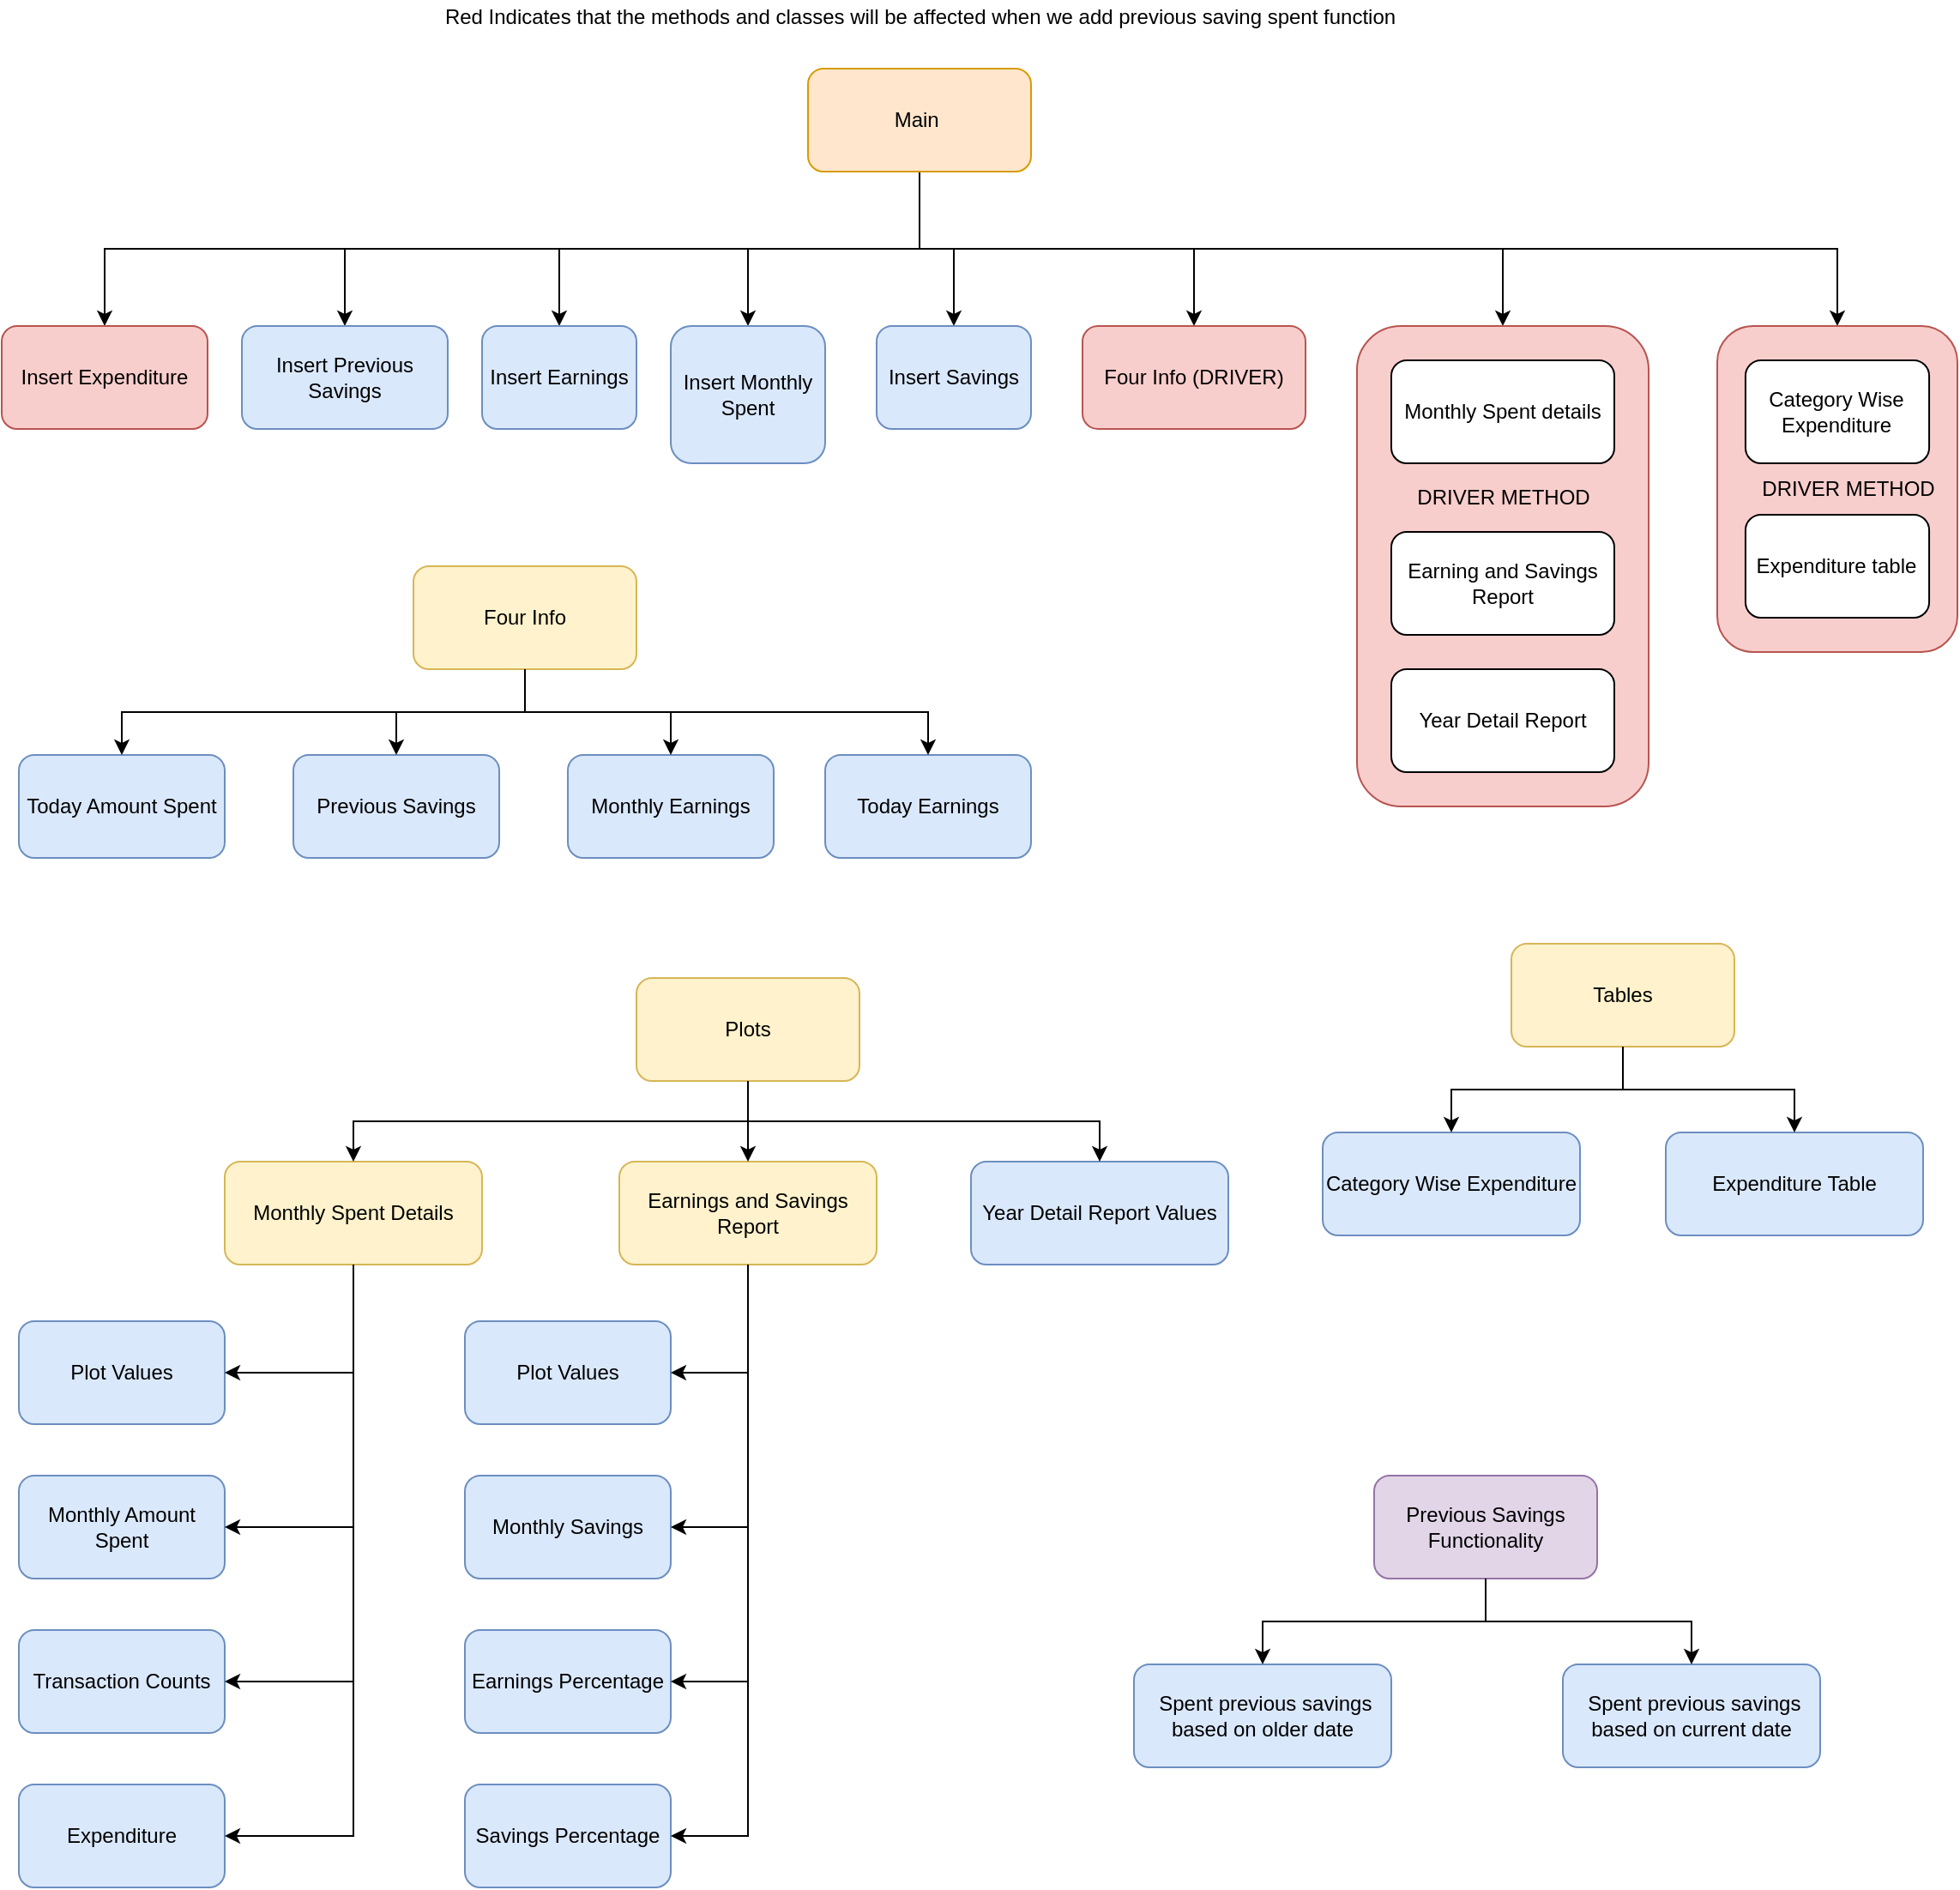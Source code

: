 <mxfile version="16.5.1" type="device" pages="5"><diagram id="VVCPOpPiyJEQyEmJGfT4" name="Main API"><mxGraphModel dx="757" dy="538" grid="1" gridSize="10" guides="1" tooltips="1" connect="1" arrows="1" fold="1" page="1" pageScale="1" pageWidth="1169" pageHeight="1654" math="0" shadow="0"><root><mxCell id="0"/><mxCell id="1" parent="0"/><mxCell id="drR_-2GjImMbHLqnxp3l-25" style="edgeStyle=orthogonalEdgeStyle;rounded=0;orthogonalLoop=1;jettySize=auto;html=1;exitX=0.5;exitY=1;exitDx=0;exitDy=0;" parent="1" source="drR_-2GjImMbHLqnxp3l-1" target="drR_-2GjImMbHLqnxp3l-21" edge="1"><mxGeometry relative="1" as="geometry"/></mxCell><mxCell id="drR_-2GjImMbHLqnxp3l-26" style="edgeStyle=orthogonalEdgeStyle;rounded=0;orthogonalLoop=1;jettySize=auto;html=1;exitX=0.5;exitY=1;exitDx=0;exitDy=0;" parent="1" source="drR_-2GjImMbHLqnxp3l-1" target="drR_-2GjImMbHLqnxp3l-22" edge="1"><mxGeometry relative="1" as="geometry"/></mxCell><mxCell id="drR_-2GjImMbHLqnxp3l-27" style="edgeStyle=orthogonalEdgeStyle;rounded=0;orthogonalLoop=1;jettySize=auto;html=1;exitX=0.5;exitY=1;exitDx=0;exitDy=0;entryX=0.5;entryY=0;entryDx=0;entryDy=0;" parent="1" source="drR_-2GjImMbHLqnxp3l-1" target="drR_-2GjImMbHLqnxp3l-23" edge="1"><mxGeometry relative="1" as="geometry"/></mxCell><mxCell id="drR_-2GjImMbHLqnxp3l-29" style="edgeStyle=orthogonalEdgeStyle;rounded=0;orthogonalLoop=1;jettySize=auto;html=1;exitX=0.5;exitY=1;exitDx=0;exitDy=0;entryX=0.5;entryY=0;entryDx=0;entryDy=0;" parent="1" source="drR_-2GjImMbHLqnxp3l-1" target="drR_-2GjImMbHLqnxp3l-24" edge="1"><mxGeometry relative="1" as="geometry"/></mxCell><mxCell id="drR_-2GjImMbHLqnxp3l-30" style="edgeStyle=orthogonalEdgeStyle;rounded=0;orthogonalLoop=1;jettySize=auto;html=1;exitX=0.5;exitY=1;exitDx=0;exitDy=0;" parent="1" source="drR_-2GjImMbHLqnxp3l-1" target="drR_-2GjImMbHLqnxp3l-2" edge="1"><mxGeometry relative="1" as="geometry"/></mxCell><mxCell id="drR_-2GjImMbHLqnxp3l-31" style="edgeStyle=orthogonalEdgeStyle;rounded=0;orthogonalLoop=1;jettySize=auto;html=1;exitX=0.5;exitY=1;exitDx=0;exitDy=0;entryX=0.5;entryY=0;entryDx=0;entryDy=0;" parent="1" source="drR_-2GjImMbHLqnxp3l-1" target="drR_-2GjImMbHLqnxp3l-9" edge="1"><mxGeometry relative="1" as="geometry"/></mxCell><mxCell id="drR_-2GjImMbHLqnxp3l-32" style="edgeStyle=orthogonalEdgeStyle;rounded=0;orthogonalLoop=1;jettySize=auto;html=1;exitX=0.5;exitY=1;exitDx=0;exitDy=0;entryX=0.5;entryY=0;entryDx=0;entryDy=0;" parent="1" source="drR_-2GjImMbHLqnxp3l-1" target="drR_-2GjImMbHLqnxp3l-12" edge="1"><mxGeometry relative="1" as="geometry"/></mxCell><mxCell id="7ICSts-vC3-mpGspmqot-48" style="edgeStyle=orthogonalEdgeStyle;rounded=0;orthogonalLoop=1;jettySize=auto;html=1;exitX=0.5;exitY=1;exitDx=0;exitDy=0;entryX=0.5;entryY=0;entryDx=0;entryDy=0;" parent="1" source="drR_-2GjImMbHLqnxp3l-1" target="7ICSts-vC3-mpGspmqot-47" edge="1"><mxGeometry relative="1" as="geometry"/></mxCell><mxCell id="drR_-2GjImMbHLqnxp3l-1" value="Main&amp;nbsp;" style="rounded=1;whiteSpace=wrap;html=1;fillColor=#ffe6cc;strokeColor=#d79b00;" parent="1" vertex="1"><mxGeometry x="480" y="190" width="130" height="60" as="geometry"/></mxCell><mxCell id="drR_-2GjImMbHLqnxp3l-2" value="Four Info (DRIVER)" style="rounded=1;whiteSpace=wrap;html=1;fillColor=#f8cecc;strokeColor=#b85450;" parent="1" vertex="1"><mxGeometry x="640" y="340" width="130" height="60" as="geometry"/></mxCell><mxCell id="drR_-2GjImMbHLqnxp3l-8" style="edgeStyle=orthogonalEdgeStyle;rounded=0;orthogonalLoop=1;jettySize=auto;html=1;exitX=0.5;exitY=1;exitDx=0;exitDy=0;" parent="1" source="drR_-2GjImMbHLqnxp3l-1" target="drR_-2GjImMbHLqnxp3l-1" edge="1"><mxGeometry relative="1" as="geometry"/></mxCell><mxCell id="drR_-2GjImMbHLqnxp3l-14" value="" style="group" parent="1" vertex="1" connectable="0"><mxGeometry x="1010" y="340" width="140" height="190" as="geometry"/></mxCell><mxCell id="drR_-2GjImMbHLqnxp3l-12" value="" style="rounded=1;whiteSpace=wrap;html=1;fillColor=#f8cecc;strokeColor=#b85450;" parent="drR_-2GjImMbHLqnxp3l-14" vertex="1"><mxGeometry width="140" height="190" as="geometry"/></mxCell><mxCell id="drR_-2GjImMbHLqnxp3l-6" value="Category Wise Expenditure" style="rounded=1;whiteSpace=wrap;html=1;" parent="drR_-2GjImMbHLqnxp3l-14" vertex="1"><mxGeometry x="16.471" y="20" width="107.059" height="60" as="geometry"/></mxCell><mxCell id="drR_-2GjImMbHLqnxp3l-7" value="Expenditure table" style="rounded=1;whiteSpace=wrap;html=1;" parent="drR_-2GjImMbHLqnxp3l-14" vertex="1"><mxGeometry x="16.471" y="110" width="107.059" height="60" as="geometry"/></mxCell><mxCell id="drR_-2GjImMbHLqnxp3l-13" value="DRIVER METHOD" style="text;html=1;align=center;verticalAlign=middle;resizable=0;points=[];autosize=1;strokeColor=none;fillColor=none;" parent="drR_-2GjImMbHLqnxp3l-14" vertex="1"><mxGeometry x="16.468" y="85" width="120" height="20" as="geometry"/></mxCell><mxCell id="drR_-2GjImMbHLqnxp3l-15" value="" style="group" parent="1" vertex="1" connectable="0"><mxGeometry x="800" y="340" width="170" height="280" as="geometry"/></mxCell><mxCell id="drR_-2GjImMbHLqnxp3l-9" value="" style="rounded=1;whiteSpace=wrap;html=1;fillColor=#f8cecc;strokeColor=#b85450;" parent="drR_-2GjImMbHLqnxp3l-15" vertex="1"><mxGeometry width="170" height="280" as="geometry"/></mxCell><mxCell id="drR_-2GjImMbHLqnxp3l-3" value="Monthly Spent details" style="rounded=1;whiteSpace=wrap;html=1;" parent="drR_-2GjImMbHLqnxp3l-15" vertex="1"><mxGeometry x="20" y="20" width="130" height="60" as="geometry"/></mxCell><mxCell id="drR_-2GjImMbHLqnxp3l-4" value="Earning and Savings Report" style="rounded=1;whiteSpace=wrap;html=1;" parent="drR_-2GjImMbHLqnxp3l-15" vertex="1"><mxGeometry x="20" y="120" width="130" height="60" as="geometry"/></mxCell><mxCell id="drR_-2GjImMbHLqnxp3l-5" value="Year Detail Report" style="rounded=1;whiteSpace=wrap;html=1;" parent="drR_-2GjImMbHLqnxp3l-15" vertex="1"><mxGeometry x="20" y="200" width="130" height="60" as="geometry"/></mxCell><mxCell id="drR_-2GjImMbHLqnxp3l-10" style="edgeStyle=orthogonalEdgeStyle;rounded=0;orthogonalLoop=1;jettySize=auto;html=1;exitX=0.5;exitY=1;exitDx=0;exitDy=0;" parent="drR_-2GjImMbHLqnxp3l-15" source="drR_-2GjImMbHLqnxp3l-9" target="drR_-2GjImMbHLqnxp3l-9" edge="1"><mxGeometry relative="1" as="geometry"/></mxCell><mxCell id="drR_-2GjImMbHLqnxp3l-11" value="DRIVER METHOD" style="text;html=1;align=center;verticalAlign=middle;resizable=0;points=[];autosize=1;strokeColor=none;fillColor=none;" parent="drR_-2GjImMbHLqnxp3l-15" vertex="1"><mxGeometry x="25" y="90" width="120" height="20" as="geometry"/></mxCell><mxCell id="drR_-2GjImMbHLqnxp3l-21" value="Insert Expenditure" style="rounded=1;whiteSpace=wrap;html=1;fillColor=#f8cecc;strokeColor=#b85450;" parent="1" vertex="1"><mxGeometry x="10" y="340" width="120" height="60" as="geometry"/></mxCell><mxCell id="drR_-2GjImMbHLqnxp3l-22" value="Insert Previous Savings" style="rounded=1;whiteSpace=wrap;html=1;fillColor=#dae8fc;strokeColor=#6c8ebf;" parent="1" vertex="1"><mxGeometry x="150" y="340" width="120" height="60" as="geometry"/></mxCell><mxCell id="drR_-2GjImMbHLqnxp3l-23" value="Insert Earnings" style="rounded=1;whiteSpace=wrap;html=1;fillColor=#dae8fc;strokeColor=#6c8ebf;" parent="1" vertex="1"><mxGeometry x="290" y="340" width="90" height="60" as="geometry"/></mxCell><mxCell id="drR_-2GjImMbHLqnxp3l-24" value="Insert Savings" style="rounded=1;whiteSpace=wrap;html=1;fillColor=#dae8fc;strokeColor=#6c8ebf;" parent="1" vertex="1"><mxGeometry x="520" y="340" width="90" height="60" as="geometry"/></mxCell><mxCell id="drR_-2GjImMbHLqnxp3l-34" value="Red Indicates that the methods and classes will be affected when we add previous saving spent function" style="text;html=1;align=center;verticalAlign=middle;resizable=0;points=[];autosize=1;strokeColor=none;fillColor=none;" parent="1" vertex="1"><mxGeometry x="260" y="150" width="570" height="20" as="geometry"/></mxCell><mxCell id="7ICSts-vC3-mpGspmqot-42" value="" style="group" parent="1" vertex="1" connectable="0"><mxGeometry x="780" y="700" width="350" height="170" as="geometry"/></mxCell><mxCell id="7ICSts-vC3-mpGspmqot-37" value="Tables" style="rounded=1;whiteSpace=wrap;html=1;fillColor=#fff2cc;strokeColor=#d6b656;" parent="7ICSts-vC3-mpGspmqot-42" vertex="1"><mxGeometry x="110" width="130" height="60" as="geometry"/></mxCell><mxCell id="7ICSts-vC3-mpGspmqot-38" value="Category Wise Expenditure" style="rounded=1;whiteSpace=wrap;html=1;fillColor=#dae8fc;strokeColor=#6c8ebf;" parent="7ICSts-vC3-mpGspmqot-42" vertex="1"><mxGeometry y="110" width="150" height="60" as="geometry"/></mxCell><mxCell id="7ICSts-vC3-mpGspmqot-40" style="edgeStyle=orthogonalEdgeStyle;rounded=0;orthogonalLoop=1;jettySize=auto;html=1;exitX=0.5;exitY=1;exitDx=0;exitDy=0;entryX=0.5;entryY=0;entryDx=0;entryDy=0;" parent="7ICSts-vC3-mpGspmqot-42" source="7ICSts-vC3-mpGspmqot-37" target="7ICSts-vC3-mpGspmqot-38" edge="1"><mxGeometry relative="1" as="geometry"/></mxCell><mxCell id="7ICSts-vC3-mpGspmqot-39" value="Expenditure Table" style="rounded=1;whiteSpace=wrap;html=1;fillColor=#dae8fc;strokeColor=#6c8ebf;" parent="7ICSts-vC3-mpGspmqot-42" vertex="1"><mxGeometry x="200" y="110" width="150" height="60" as="geometry"/></mxCell><mxCell id="7ICSts-vC3-mpGspmqot-41" style="edgeStyle=orthogonalEdgeStyle;rounded=0;orthogonalLoop=1;jettySize=auto;html=1;exitX=0.5;exitY=1;exitDx=0;exitDy=0;" parent="7ICSts-vC3-mpGspmqot-42" source="7ICSts-vC3-mpGspmqot-37" target="7ICSts-vC3-mpGspmqot-39" edge="1"><mxGeometry relative="1" as="geometry"/></mxCell><mxCell id="7ICSts-vC3-mpGspmqot-43" value="" style="group" parent="1" vertex="1" connectable="0"><mxGeometry x="20" y="720" width="705" height="530" as="geometry"/></mxCell><mxCell id="7ICSts-vC3-mpGspmqot-10" value="Plots" style="rounded=1;whiteSpace=wrap;html=1;fillColor=#fff2cc;strokeColor=#d6b656;" parent="7ICSts-vC3-mpGspmqot-43" vertex="1"><mxGeometry x="360" width="130" height="60" as="geometry"/></mxCell><mxCell id="7ICSts-vC3-mpGspmqot-31" value="Year Detail Report Values" style="rounded=1;whiteSpace=wrap;html=1;fillColor=#dae8fc;strokeColor=#6c8ebf;" parent="7ICSts-vC3-mpGspmqot-43" vertex="1"><mxGeometry x="555" y="107" width="150" height="60" as="geometry"/></mxCell><mxCell id="7ICSts-vC3-mpGspmqot-36" style="edgeStyle=orthogonalEdgeStyle;rounded=0;orthogonalLoop=1;jettySize=auto;html=1;exitX=0.5;exitY=1;exitDx=0;exitDy=0;" parent="7ICSts-vC3-mpGspmqot-43" source="7ICSts-vC3-mpGspmqot-10" target="7ICSts-vC3-mpGspmqot-31" edge="1"><mxGeometry relative="1" as="geometry"/></mxCell><mxCell id="7ICSts-vC3-mpGspmqot-32" value="" style="group" parent="7ICSts-vC3-mpGspmqot-43" vertex="1" connectable="0"><mxGeometry x="260" y="107" width="240" height="423" as="geometry"/></mxCell><mxCell id="7ICSts-vC3-mpGspmqot-22" value="Earnings and Savings Report" style="rounded=1;whiteSpace=wrap;html=1;fillColor=#fff2cc;strokeColor=#d6b656;" parent="7ICSts-vC3-mpGspmqot-32" vertex="1"><mxGeometry x="90" width="150" height="60" as="geometry"/></mxCell><mxCell id="7ICSts-vC3-mpGspmqot-23" value="Plot Values" style="rounded=1;whiteSpace=wrap;html=1;fillColor=#dae8fc;strokeColor=#6c8ebf;" parent="7ICSts-vC3-mpGspmqot-32" vertex="1"><mxGeometry y="93" width="120" height="60" as="geometry"/></mxCell><mxCell id="7ICSts-vC3-mpGspmqot-27" style="edgeStyle=orthogonalEdgeStyle;rounded=0;orthogonalLoop=1;jettySize=auto;html=1;exitX=0.5;exitY=1;exitDx=0;exitDy=0;entryX=1;entryY=0.5;entryDx=0;entryDy=0;" parent="7ICSts-vC3-mpGspmqot-32" source="7ICSts-vC3-mpGspmqot-22" target="7ICSts-vC3-mpGspmqot-23" edge="1"><mxGeometry relative="1" as="geometry"/></mxCell><mxCell id="7ICSts-vC3-mpGspmqot-24" value="Monthly Savings" style="rounded=1;whiteSpace=wrap;html=1;fillColor=#dae8fc;strokeColor=#6c8ebf;" parent="7ICSts-vC3-mpGspmqot-32" vertex="1"><mxGeometry y="183" width="120" height="60" as="geometry"/></mxCell><mxCell id="7ICSts-vC3-mpGspmqot-28" style="edgeStyle=orthogonalEdgeStyle;rounded=0;orthogonalLoop=1;jettySize=auto;html=1;exitX=0.5;exitY=1;exitDx=0;exitDy=0;entryX=1;entryY=0.5;entryDx=0;entryDy=0;" parent="7ICSts-vC3-mpGspmqot-32" source="7ICSts-vC3-mpGspmqot-22" target="7ICSts-vC3-mpGspmqot-24" edge="1"><mxGeometry relative="1" as="geometry"/></mxCell><mxCell id="7ICSts-vC3-mpGspmqot-25" value="Earnings Percentage" style="rounded=1;whiteSpace=wrap;html=1;fillColor=#dae8fc;strokeColor=#6c8ebf;" parent="7ICSts-vC3-mpGspmqot-32" vertex="1"><mxGeometry y="273" width="120" height="60" as="geometry"/></mxCell><mxCell id="7ICSts-vC3-mpGspmqot-29" style="edgeStyle=orthogonalEdgeStyle;rounded=0;orthogonalLoop=1;jettySize=auto;html=1;exitX=0.5;exitY=1;exitDx=0;exitDy=0;entryX=1;entryY=0.5;entryDx=0;entryDy=0;" parent="7ICSts-vC3-mpGspmqot-32" source="7ICSts-vC3-mpGspmqot-22" target="7ICSts-vC3-mpGspmqot-25" edge="1"><mxGeometry relative="1" as="geometry"/></mxCell><mxCell id="7ICSts-vC3-mpGspmqot-26" value="Savings Percentage" style="rounded=1;whiteSpace=wrap;html=1;fillColor=#dae8fc;strokeColor=#6c8ebf;" parent="7ICSts-vC3-mpGspmqot-32" vertex="1"><mxGeometry y="363" width="120" height="60" as="geometry"/></mxCell><mxCell id="7ICSts-vC3-mpGspmqot-30" style="edgeStyle=orthogonalEdgeStyle;rounded=0;orthogonalLoop=1;jettySize=auto;html=1;exitX=0.5;exitY=1;exitDx=0;exitDy=0;entryX=1;entryY=0.5;entryDx=0;entryDy=0;" parent="7ICSts-vC3-mpGspmqot-32" source="7ICSts-vC3-mpGspmqot-22" target="7ICSts-vC3-mpGspmqot-26" edge="1"><mxGeometry relative="1" as="geometry"/></mxCell><mxCell id="7ICSts-vC3-mpGspmqot-35" style="edgeStyle=orthogonalEdgeStyle;rounded=0;orthogonalLoop=1;jettySize=auto;html=1;exitX=0.5;exitY=1;exitDx=0;exitDy=0;" parent="7ICSts-vC3-mpGspmqot-43" source="7ICSts-vC3-mpGspmqot-10" target="7ICSts-vC3-mpGspmqot-22" edge="1"><mxGeometry relative="1" as="geometry"/></mxCell><mxCell id="7ICSts-vC3-mpGspmqot-33" value="" style="group" parent="7ICSts-vC3-mpGspmqot-43" vertex="1" connectable="0"><mxGeometry y="107" width="270" height="423" as="geometry"/></mxCell><mxCell id="7ICSts-vC3-mpGspmqot-11" value="Monthly Spent Details" style="rounded=1;whiteSpace=wrap;html=1;fillColor=#fff2cc;strokeColor=#d6b656;" parent="7ICSts-vC3-mpGspmqot-33" vertex="1"><mxGeometry x="120" width="150" height="60" as="geometry"/></mxCell><mxCell id="7ICSts-vC3-mpGspmqot-13" value="Plot Values" style="rounded=1;whiteSpace=wrap;html=1;fillColor=#dae8fc;strokeColor=#6c8ebf;" parent="7ICSts-vC3-mpGspmqot-33" vertex="1"><mxGeometry y="93" width="120" height="60" as="geometry"/></mxCell><mxCell id="7ICSts-vC3-mpGspmqot-17" style="edgeStyle=orthogonalEdgeStyle;rounded=0;orthogonalLoop=1;jettySize=auto;html=1;exitX=0.5;exitY=1;exitDx=0;exitDy=0;entryX=1;entryY=0.5;entryDx=0;entryDy=0;" parent="7ICSts-vC3-mpGspmqot-33" source="7ICSts-vC3-mpGspmqot-11" target="7ICSts-vC3-mpGspmqot-13" edge="1"><mxGeometry relative="1" as="geometry"/></mxCell><mxCell id="7ICSts-vC3-mpGspmqot-14" value="Monthly Amount Spent" style="rounded=1;whiteSpace=wrap;html=1;fillColor=#dae8fc;strokeColor=#6c8ebf;" parent="7ICSts-vC3-mpGspmqot-33" vertex="1"><mxGeometry y="183" width="120" height="60" as="geometry"/></mxCell><mxCell id="7ICSts-vC3-mpGspmqot-19" style="edgeStyle=orthogonalEdgeStyle;rounded=0;orthogonalLoop=1;jettySize=auto;html=1;exitX=0.5;exitY=1;exitDx=0;exitDy=0;entryX=1;entryY=0.5;entryDx=0;entryDy=0;" parent="7ICSts-vC3-mpGspmqot-33" source="7ICSts-vC3-mpGspmqot-11" target="7ICSts-vC3-mpGspmqot-14" edge="1"><mxGeometry relative="1" as="geometry"/></mxCell><mxCell id="7ICSts-vC3-mpGspmqot-15" value="Transaction Counts" style="rounded=1;whiteSpace=wrap;html=1;fillColor=#dae8fc;strokeColor=#6c8ebf;" parent="7ICSts-vC3-mpGspmqot-33" vertex="1"><mxGeometry y="273" width="120" height="60" as="geometry"/></mxCell><mxCell id="7ICSts-vC3-mpGspmqot-20" style="edgeStyle=orthogonalEdgeStyle;rounded=0;orthogonalLoop=1;jettySize=auto;html=1;exitX=0.5;exitY=1;exitDx=0;exitDy=0;entryX=1;entryY=0.5;entryDx=0;entryDy=0;" parent="7ICSts-vC3-mpGspmqot-33" source="7ICSts-vC3-mpGspmqot-11" target="7ICSts-vC3-mpGspmqot-15" edge="1"><mxGeometry relative="1" as="geometry"/></mxCell><mxCell id="7ICSts-vC3-mpGspmqot-16" value="Expenditure" style="rounded=1;whiteSpace=wrap;html=1;fillColor=#dae8fc;strokeColor=#6c8ebf;" parent="7ICSts-vC3-mpGspmqot-33" vertex="1"><mxGeometry y="363" width="120" height="60" as="geometry"/></mxCell><mxCell id="7ICSts-vC3-mpGspmqot-21" style="edgeStyle=orthogonalEdgeStyle;rounded=0;orthogonalLoop=1;jettySize=auto;html=1;exitX=0.5;exitY=1;exitDx=0;exitDy=0;entryX=1;entryY=0.5;entryDx=0;entryDy=0;" parent="7ICSts-vC3-mpGspmqot-33" source="7ICSts-vC3-mpGspmqot-11" target="7ICSts-vC3-mpGspmqot-16" edge="1"><mxGeometry relative="1" as="geometry"/></mxCell><mxCell id="7ICSts-vC3-mpGspmqot-34" style="edgeStyle=orthogonalEdgeStyle;rounded=0;orthogonalLoop=1;jettySize=auto;html=1;exitX=0.5;exitY=1;exitDx=0;exitDy=0;entryX=0.5;entryY=0;entryDx=0;entryDy=0;" parent="7ICSts-vC3-mpGspmqot-43" source="7ICSts-vC3-mpGspmqot-10" target="7ICSts-vC3-mpGspmqot-11" edge="1"><mxGeometry relative="1" as="geometry"/></mxCell><mxCell id="7ICSts-vC3-mpGspmqot-44" value="" style="group" parent="1" vertex="1" connectable="0"><mxGeometry x="20" y="480" width="590" height="170" as="geometry"/></mxCell><mxCell id="7ICSts-vC3-mpGspmqot-1" value="Four Info" style="rounded=1;whiteSpace=wrap;html=1;fillColor=#fff2cc;strokeColor=#d6b656;" parent="7ICSts-vC3-mpGspmqot-44" vertex="1"><mxGeometry x="230" width="130" height="60" as="geometry"/></mxCell><mxCell id="7ICSts-vC3-mpGspmqot-2" value="Today Amount Spent" style="rounded=1;whiteSpace=wrap;html=1;fillColor=#dae8fc;strokeColor=#6c8ebf;" parent="7ICSts-vC3-mpGspmqot-44" vertex="1"><mxGeometry y="110" width="120" height="60" as="geometry"/></mxCell><mxCell id="7ICSts-vC3-mpGspmqot-6" style="edgeStyle=orthogonalEdgeStyle;rounded=0;orthogonalLoop=1;jettySize=auto;html=1;exitX=0.5;exitY=1;exitDx=0;exitDy=0;entryX=0.5;entryY=0;entryDx=0;entryDy=0;" parent="7ICSts-vC3-mpGspmqot-44" source="7ICSts-vC3-mpGspmqot-1" target="7ICSts-vC3-mpGspmqot-2" edge="1"><mxGeometry relative="1" as="geometry"/></mxCell><mxCell id="7ICSts-vC3-mpGspmqot-3" value="Previous Savings" style="rounded=1;whiteSpace=wrap;html=1;fillColor=#dae8fc;strokeColor=#6c8ebf;" parent="7ICSts-vC3-mpGspmqot-44" vertex="1"><mxGeometry x="160" y="110" width="120" height="60" as="geometry"/></mxCell><mxCell id="7ICSts-vC3-mpGspmqot-7" style="edgeStyle=orthogonalEdgeStyle;rounded=0;orthogonalLoop=1;jettySize=auto;html=1;exitX=0.5;exitY=1;exitDx=0;exitDy=0;" parent="7ICSts-vC3-mpGspmqot-44" source="7ICSts-vC3-mpGspmqot-1" target="7ICSts-vC3-mpGspmqot-3" edge="1"><mxGeometry relative="1" as="geometry"/></mxCell><mxCell id="7ICSts-vC3-mpGspmqot-4" value="Monthly Earnings" style="rounded=1;whiteSpace=wrap;html=1;fillColor=#dae8fc;strokeColor=#6c8ebf;" parent="7ICSts-vC3-mpGspmqot-44" vertex="1"><mxGeometry x="320" y="110" width="120" height="60" as="geometry"/></mxCell><mxCell id="7ICSts-vC3-mpGspmqot-8" style="edgeStyle=orthogonalEdgeStyle;rounded=0;orthogonalLoop=1;jettySize=auto;html=1;exitX=0.5;exitY=1;exitDx=0;exitDy=0;" parent="7ICSts-vC3-mpGspmqot-44" source="7ICSts-vC3-mpGspmqot-1" target="7ICSts-vC3-mpGspmqot-4" edge="1"><mxGeometry relative="1" as="geometry"/></mxCell><mxCell id="7ICSts-vC3-mpGspmqot-5" value="Today Earnings" style="rounded=1;whiteSpace=wrap;html=1;fillColor=#dae8fc;strokeColor=#6c8ebf;" parent="7ICSts-vC3-mpGspmqot-44" vertex="1"><mxGeometry x="470" y="110" width="120" height="60" as="geometry"/></mxCell><mxCell id="7ICSts-vC3-mpGspmqot-9" style="edgeStyle=orthogonalEdgeStyle;rounded=0;orthogonalLoop=1;jettySize=auto;html=1;exitX=0.5;exitY=1;exitDx=0;exitDy=0;entryX=0.5;entryY=0;entryDx=0;entryDy=0;" parent="7ICSts-vC3-mpGspmqot-44" source="7ICSts-vC3-mpGspmqot-1" target="7ICSts-vC3-mpGspmqot-5" edge="1"><mxGeometry relative="1" as="geometry"/></mxCell><mxCell id="7ICSts-vC3-mpGspmqot-47" value="Insert Monthly Spent" style="rounded=1;whiteSpace=wrap;html=1;fillColor=#dae8fc;strokeColor=#6c8ebf;" parent="1" vertex="1"><mxGeometry x="400" y="340" width="90" height="80" as="geometry"/></mxCell><mxCell id="J2f8R6vG_07_acFfvV_x-6" value="" style="group" parent="1" vertex="1" connectable="0"><mxGeometry x="670" y="1010" width="400" height="170" as="geometry"/></mxCell><mxCell id="J2f8R6vG_07_acFfvV_x-1" value="Previous Savings Functionality" style="rounded=1;whiteSpace=wrap;html=1;fillColor=#e1d5e7;strokeColor=#9673a6;" parent="J2f8R6vG_07_acFfvV_x-6" vertex="1"><mxGeometry x="140" width="130" height="60" as="geometry"/></mxCell><mxCell id="J2f8R6vG_07_acFfvV_x-2" value="&amp;nbsp;Spent previous savings based on older date" style="rounded=1;whiteSpace=wrap;html=1;fillColor=#dae8fc;strokeColor=#6c8ebf;" parent="J2f8R6vG_07_acFfvV_x-6" vertex="1"><mxGeometry y="110" width="150" height="60" as="geometry"/></mxCell><mxCell id="J2f8R6vG_07_acFfvV_x-4" style="edgeStyle=orthogonalEdgeStyle;rounded=0;orthogonalLoop=1;jettySize=auto;html=1;exitX=0.5;exitY=1;exitDx=0;exitDy=0;fontSize=30;" parent="J2f8R6vG_07_acFfvV_x-6" source="J2f8R6vG_07_acFfvV_x-1" target="J2f8R6vG_07_acFfvV_x-2" edge="1"><mxGeometry relative="1" as="geometry"/></mxCell><mxCell id="J2f8R6vG_07_acFfvV_x-3" value="&amp;nbsp;Spent previous savings based on current date" style="rounded=1;whiteSpace=wrap;html=1;fillColor=#dae8fc;strokeColor=#6c8ebf;" parent="J2f8R6vG_07_acFfvV_x-6" vertex="1"><mxGeometry x="250" y="110" width="150" height="60" as="geometry"/></mxCell><mxCell id="J2f8R6vG_07_acFfvV_x-5" style="edgeStyle=orthogonalEdgeStyle;rounded=0;orthogonalLoop=1;jettySize=auto;html=1;exitX=0.5;exitY=1;exitDx=0;exitDy=0;fontSize=30;" parent="J2f8R6vG_07_acFfvV_x-6" source="J2f8R6vG_07_acFfvV_x-1" target="J2f8R6vG_07_acFfvV_x-3" edge="1"><mxGeometry relative="1" as="geometry"/></mxCell></root></mxGraphModel></diagram><diagram id="gdYxm_-puJj1HQ6OmMJ4" name="Crypto API"><mxGraphModel dx="1720" dy="1222" grid="1" gridSize="10" guides="1" tooltips="1" connect="1" arrows="1" fold="1" page="1" pageScale="1" pageWidth="827" pageHeight="1169" math="0" shadow="0"><root><mxCell id="nbBe7AYoXJW-vlkqVsMi-0"/><mxCell id="nbBe7AYoXJW-vlkqVsMi-1" parent="nbBe7AYoXJW-vlkqVsMi-0"/><mxCell id="9wkuMDbs-23IrcEPKNvE-11" style="edgeStyle=orthogonalEdgeStyle;rounded=0;orthogonalLoop=1;jettySize=auto;html=1;exitX=0.5;exitY=1;exitDx=0;exitDy=0;" parent="nbBe7AYoXJW-vlkqVsMi-1" source="ZsYNI5Vk5uVDBfkJOJfj-0" target="9wkuMDbs-23IrcEPKNvE-0" edge="1"><mxGeometry relative="1" as="geometry"/></mxCell><mxCell id="9wkuMDbs-23IrcEPKNvE-12" style="edgeStyle=orthogonalEdgeStyle;rounded=0;orthogonalLoop=1;jettySize=auto;html=1;exitX=0.5;exitY=1;exitDx=0;exitDy=0;entryX=0.5;entryY=0;entryDx=0;entryDy=0;" parent="nbBe7AYoXJW-vlkqVsMi-1" source="ZsYNI5Vk5uVDBfkJOJfj-0" target="9wkuMDbs-23IrcEPKNvE-1" edge="1"><mxGeometry relative="1" as="geometry"/></mxCell><mxCell id="9wkuMDbs-23IrcEPKNvE-13" style="edgeStyle=orthogonalEdgeStyle;rounded=0;orthogonalLoop=1;jettySize=auto;html=1;exitX=0.5;exitY=1;exitDx=0;exitDy=0;entryX=0.5;entryY=0;entryDx=0;entryDy=0;" parent="nbBe7AYoXJW-vlkqVsMi-1" source="ZsYNI5Vk5uVDBfkJOJfj-0" target="9wkuMDbs-23IrcEPKNvE-2" edge="1"><mxGeometry relative="1" as="geometry"/></mxCell><mxCell id="9wkuMDbs-23IrcEPKNvE-15" style="edgeStyle=orthogonalEdgeStyle;rounded=0;orthogonalLoop=1;jettySize=auto;html=1;exitX=1;exitY=0.5;exitDx=0;exitDy=0;entryX=0;entryY=0.5;entryDx=0;entryDy=0;" parent="nbBe7AYoXJW-vlkqVsMi-1" source="ZsYNI5Vk5uVDBfkJOJfj-0" target="9wkuMDbs-23IrcEPKNvE-14" edge="1"><mxGeometry relative="1" as="geometry"/></mxCell><mxCell id="ZsYNI5Vk5uVDBfkJOJfj-0" value="Crypto API" style="rounded=1;whiteSpace=wrap;html=1;fillColor=#ffe6cc;strokeColor=#d79b00;" parent="nbBe7AYoXJW-vlkqVsMi-1" vertex="1"><mxGeometry x="348" y="90" width="130" height="60" as="geometry"/></mxCell><mxCell id="9wkuMDbs-23IrcEPKNvE-1" value="Daily Crypto Plot" style="rounded=1;whiteSpace=wrap;html=1;fillColor=#dae8fc;strokeColor=#6c8ebf;" parent="nbBe7AYoXJW-vlkqVsMi-1" vertex="1"><mxGeometry x="353" y="200" width="120" height="60" as="geometry"/></mxCell><mxCell id="9wkuMDbs-23IrcEPKNvE-2" value="Last 10 Crypto Earnings Table" style="rounded=1;whiteSpace=wrap;html=1;fillColor=#dae8fc;strokeColor=#6c8ebf;" parent="nbBe7AYoXJW-vlkqVsMi-1" vertex="1"><mxGeometry x="540" y="200" width="120" height="60" as="geometry"/></mxCell><mxCell id="9wkuMDbs-23IrcEPKNvE-14" value="Today Date" style="rounded=1;whiteSpace=wrap;html=1;fillColor=#dae8fc;strokeColor=#6c8ebf;" parent="nbBe7AYoXJW-vlkqVsMi-1" vertex="1"><mxGeometry x="590" y="70" width="120" height="60" as="geometry"/></mxCell><mxCell id="9wkuMDbs-23IrcEPKNvE-16" value="" style="group" parent="nbBe7AYoXJW-vlkqVsMi-1" vertex="1" connectable="0"><mxGeometry x="60" y="200" width="230" height="415" as="geometry"/></mxCell><mxCell id="9wkuMDbs-23IrcEPKNvE-0" value="Four Info DRIVER" style="rounded=1;whiteSpace=wrap;html=1;fillColor=#fff2cc;strokeColor=#d6b656;" parent="9wkuMDbs-23IrcEPKNvE-16" vertex="1"><mxGeometry x="110" width="120" height="60" as="geometry"/></mxCell><mxCell id="9wkuMDbs-23IrcEPKNvE-3" value="Today Crypto Earnings" style="rounded=1;whiteSpace=wrap;html=1;fillColor=#dae8fc;strokeColor=#6c8ebf;" parent="9wkuMDbs-23IrcEPKNvE-16" vertex="1"><mxGeometry y="90" width="120" height="60" as="geometry"/></mxCell><mxCell id="9wkuMDbs-23IrcEPKNvE-7" style="edgeStyle=orthogonalEdgeStyle;rounded=0;orthogonalLoop=1;jettySize=auto;html=1;exitX=0.5;exitY=1;exitDx=0;exitDy=0;entryX=1;entryY=0.5;entryDx=0;entryDy=0;" parent="9wkuMDbs-23IrcEPKNvE-16" source="9wkuMDbs-23IrcEPKNvE-0" target="9wkuMDbs-23IrcEPKNvE-3" edge="1"><mxGeometry relative="1" as="geometry"/></mxCell><mxCell id="9wkuMDbs-23IrcEPKNvE-4" value="Month Crypto Transactions Count" style="rounded=1;whiteSpace=wrap;html=1;fillColor=#dae8fc;strokeColor=#6c8ebf;" parent="9wkuMDbs-23IrcEPKNvE-16" vertex="1"><mxGeometry y="180" width="120" height="60" as="geometry"/></mxCell><mxCell id="9wkuMDbs-23IrcEPKNvE-8" style="edgeStyle=orthogonalEdgeStyle;rounded=0;orthogonalLoop=1;jettySize=auto;html=1;exitX=0.5;exitY=1;exitDx=0;exitDy=0;entryX=1;entryY=0.5;entryDx=0;entryDy=0;" parent="9wkuMDbs-23IrcEPKNvE-16" source="9wkuMDbs-23IrcEPKNvE-0" target="9wkuMDbs-23IrcEPKNvE-4" edge="1"><mxGeometry relative="1" as="geometry"/></mxCell><mxCell id="9wkuMDbs-23IrcEPKNvE-5" value="Month Crypto Earnings" style="rounded=1;whiteSpace=wrap;html=1;fillColor=#dae8fc;strokeColor=#6c8ebf;" parent="9wkuMDbs-23IrcEPKNvE-16" vertex="1"><mxGeometry y="270" width="120" height="60" as="geometry"/></mxCell><mxCell id="9wkuMDbs-23IrcEPKNvE-9" style="edgeStyle=orthogonalEdgeStyle;rounded=0;orthogonalLoop=1;jettySize=auto;html=1;exitX=0.5;exitY=1;exitDx=0;exitDy=0;entryX=1;entryY=0.5;entryDx=0;entryDy=0;" parent="9wkuMDbs-23IrcEPKNvE-16" source="9wkuMDbs-23IrcEPKNvE-0" target="9wkuMDbs-23IrcEPKNvE-5" edge="1"><mxGeometry relative="1" as="geometry"/></mxCell><mxCell id="9wkuMDbs-23IrcEPKNvE-6" value="Yearly Crypto Earnings" style="rounded=1;whiteSpace=wrap;html=1;fillColor=#dae8fc;strokeColor=#6c8ebf;" parent="9wkuMDbs-23IrcEPKNvE-16" vertex="1"><mxGeometry y="355" width="120" height="60" as="geometry"/></mxCell><mxCell id="9wkuMDbs-23IrcEPKNvE-10" style="edgeStyle=orthogonalEdgeStyle;rounded=0;orthogonalLoop=1;jettySize=auto;html=1;exitX=0.5;exitY=1;exitDx=0;exitDy=0;entryX=1;entryY=0.5;entryDx=0;entryDy=0;" parent="9wkuMDbs-23IrcEPKNvE-16" source="9wkuMDbs-23IrcEPKNvE-0" target="9wkuMDbs-23IrcEPKNvE-6" edge="1"><mxGeometry relative="1" as="geometry"/></mxCell><mxCell id="Q4FYqQ2floOZfDtxsblO-0" value="DONE" style="text;html=1;align=center;verticalAlign=middle;resizable=0;points=[];autosize=1;strokeColor=none;fillColor=none;fontSize=30;" vertex="1" parent="nbBe7AYoXJW-vlkqVsMi-1"><mxGeometry x="340" y="350" width="100" height="40" as="geometry"/></mxCell></root></mxGraphModel></diagram><diagram id="UiO60-FbrLHgEjFD0KxD" name="Categories API"><mxGraphModel dx="1773" dy="672" grid="1" gridSize="10" guides="1" tooltips="1" connect="1" arrows="1" fold="1" page="1" pageScale="1" pageWidth="827" pageHeight="1169" math="0" shadow="0"><root><mxCell id="HlKZvvlct769I-ULn0Sf-0"/><mxCell id="HlKZvvlct769I-ULn0Sf-1" parent="HlKZvvlct769I-ULn0Sf-0"/><mxCell id="sNaU9bqMP2scSV_KebXe-14" value="" style="group" parent="HlKZvvlct769I-ULn0Sf-1" vertex="1" connectable="0"><mxGeometry x="-430" y="110" width="420" height="160" as="geometry"/></mxCell><mxCell id="sNaU9bqMP2scSV_KebXe-0" value="Shopping API" style="rounded=1;whiteSpace=wrap;html=1;fillColor=#ffe6cc;strokeColor=#d79b00;" parent="sNaU9bqMP2scSV_KebXe-14" vertex="1"><mxGeometry x="140" width="130" height="60" as="geometry"/></mxCell><mxCell id="sNaU9bqMP2scSV_KebXe-1" value="Date" style="rounded=1;whiteSpace=wrap;html=1;fillColor=#dae8fc;strokeColor=#6c8ebf;" parent="sNaU9bqMP2scSV_KebXe-14" vertex="1"><mxGeometry y="100" width="120" height="60" as="geometry"/></mxCell><mxCell id="sNaU9bqMP2scSV_KebXe-4" style="edgeStyle=orthogonalEdgeStyle;rounded=0;orthogonalLoop=1;jettySize=auto;html=1;exitX=0.5;exitY=1;exitDx=0;exitDy=0;entryX=0.5;entryY=0;entryDx=0;entryDy=0;" parent="sNaU9bqMP2scSV_KebXe-14" source="sNaU9bqMP2scSV_KebXe-0" target="sNaU9bqMP2scSV_KebXe-1" edge="1"><mxGeometry relative="1" as="geometry"/></mxCell><mxCell id="sNaU9bqMP2scSV_KebXe-2" value="Daily Shopping Plot" style="rounded=1;whiteSpace=wrap;html=1;fillColor=#dae8fc;strokeColor=#6c8ebf;" parent="sNaU9bqMP2scSV_KebXe-14" vertex="1"><mxGeometry x="145" y="100" width="120" height="60" as="geometry"/></mxCell><mxCell id="sNaU9bqMP2scSV_KebXe-5" style="edgeStyle=orthogonalEdgeStyle;rounded=0;orthogonalLoop=1;jettySize=auto;html=1;exitX=0.5;exitY=1;exitDx=0;exitDy=0;" parent="sNaU9bqMP2scSV_KebXe-14" source="sNaU9bqMP2scSV_KebXe-0" target="sNaU9bqMP2scSV_KebXe-2" edge="1"><mxGeometry relative="1" as="geometry"/></mxCell><mxCell id="sNaU9bqMP2scSV_KebXe-3" value="Last 10 Shopping Transactions" style="rounded=1;whiteSpace=wrap;html=1;fillColor=#dae8fc;strokeColor=#6c8ebf;" parent="sNaU9bqMP2scSV_KebXe-14" vertex="1"><mxGeometry x="300" y="100" width="120" height="60" as="geometry"/></mxCell><mxCell id="sNaU9bqMP2scSV_KebXe-6" style="edgeStyle=orthogonalEdgeStyle;rounded=0;orthogonalLoop=1;jettySize=auto;html=1;exitX=0.5;exitY=1;exitDx=0;exitDy=0;entryX=0.5;entryY=0;entryDx=0;entryDy=0;" parent="sNaU9bqMP2scSV_KebXe-14" source="sNaU9bqMP2scSV_KebXe-0" target="sNaU9bqMP2scSV_KebXe-3" edge="1"><mxGeometry relative="1" as="geometry"/></mxCell><mxCell id="sNaU9bqMP2scSV_KebXe-15" value="" style="group" parent="HlKZvvlct769I-ULn0Sf-1" vertex="1" connectable="0"><mxGeometry x="50" y="110" width="420" height="160" as="geometry"/></mxCell><mxCell id="sNaU9bqMP2scSV_KebXe-10" value="Food API" style="rounded=1;whiteSpace=wrap;html=1;fillColor=#ffe6cc;strokeColor=#d79b00;" parent="sNaU9bqMP2scSV_KebXe-15" vertex="1"><mxGeometry x="140" width="130" height="60" as="geometry"/></mxCell><mxCell id="sNaU9bqMP2scSV_KebXe-11" value="Date" style="rounded=1;whiteSpace=wrap;html=1;fillColor=#dae8fc;strokeColor=#6c8ebf;" parent="sNaU9bqMP2scSV_KebXe-15" vertex="1"><mxGeometry y="100" width="120" height="60" as="geometry"/></mxCell><mxCell id="sNaU9bqMP2scSV_KebXe-7" style="edgeStyle=orthogonalEdgeStyle;rounded=0;orthogonalLoop=1;jettySize=auto;html=1;exitX=0.5;exitY=1;exitDx=0;exitDy=0;entryX=0.5;entryY=0;entryDx=0;entryDy=0;" parent="sNaU9bqMP2scSV_KebXe-15" source="sNaU9bqMP2scSV_KebXe-10" target="sNaU9bqMP2scSV_KebXe-11" edge="1"><mxGeometry relative="1" as="geometry"/></mxCell><mxCell id="sNaU9bqMP2scSV_KebXe-12" value="Daily Food&amp;nbsp;Plot" style="rounded=1;whiteSpace=wrap;html=1;fillColor=#dae8fc;strokeColor=#6c8ebf;" parent="sNaU9bqMP2scSV_KebXe-15" vertex="1"><mxGeometry x="145" y="100" width="120" height="60" as="geometry"/></mxCell><mxCell id="sNaU9bqMP2scSV_KebXe-8" style="edgeStyle=orthogonalEdgeStyle;rounded=0;orthogonalLoop=1;jettySize=auto;html=1;exitX=0.5;exitY=1;exitDx=0;exitDy=0;" parent="sNaU9bqMP2scSV_KebXe-15" source="sNaU9bqMP2scSV_KebXe-10" target="sNaU9bqMP2scSV_KebXe-12" edge="1"><mxGeometry relative="1" as="geometry"/></mxCell><mxCell id="sNaU9bqMP2scSV_KebXe-13" value="Last 10 Food&amp;nbsp;Transactions" style="rounded=1;whiteSpace=wrap;html=1;fillColor=#dae8fc;strokeColor=#6c8ebf;" parent="sNaU9bqMP2scSV_KebXe-15" vertex="1"><mxGeometry x="300" y="100" width="120" height="60" as="geometry"/></mxCell><mxCell id="sNaU9bqMP2scSV_KebXe-9" style="edgeStyle=orthogonalEdgeStyle;rounded=0;orthogonalLoop=1;jettySize=auto;html=1;exitX=0.5;exitY=1;exitDx=0;exitDy=0;entryX=0.5;entryY=0;entryDx=0;entryDy=0;" parent="sNaU9bqMP2scSV_KebXe-15" source="sNaU9bqMP2scSV_KebXe-10" target="sNaU9bqMP2scSV_KebXe-13" edge="1"><mxGeometry relative="1" as="geometry"/></mxCell><mxCell id="sNaU9bqMP2scSV_KebXe-16" value="" style="group" parent="HlKZvvlct769I-ULn0Sf-1" vertex="1" connectable="0"><mxGeometry x="-430" y="330" width="420" height="160" as="geometry"/></mxCell><mxCell id="sNaU9bqMP2scSV_KebXe-17" value="Home API" style="rounded=1;whiteSpace=wrap;html=1;fillColor=#ffe6cc;strokeColor=#d79b00;" parent="sNaU9bqMP2scSV_KebXe-16" vertex="1"><mxGeometry x="140" width="130" height="60" as="geometry"/></mxCell><mxCell id="sNaU9bqMP2scSV_KebXe-18" value="Date" style="rounded=1;whiteSpace=wrap;html=1;fillColor=#dae8fc;strokeColor=#6c8ebf;" parent="sNaU9bqMP2scSV_KebXe-16" vertex="1"><mxGeometry y="100" width="120" height="60" as="geometry"/></mxCell><mxCell id="sNaU9bqMP2scSV_KebXe-19" style="edgeStyle=orthogonalEdgeStyle;rounded=0;orthogonalLoop=1;jettySize=auto;html=1;exitX=0.5;exitY=1;exitDx=0;exitDy=0;entryX=0.5;entryY=0;entryDx=0;entryDy=0;" parent="sNaU9bqMP2scSV_KebXe-16" source="sNaU9bqMP2scSV_KebXe-17" target="sNaU9bqMP2scSV_KebXe-18" edge="1"><mxGeometry relative="1" as="geometry"/></mxCell><mxCell id="sNaU9bqMP2scSV_KebXe-20" value="Daily Home&amp;nbsp;Plot" style="rounded=1;whiteSpace=wrap;html=1;fillColor=#dae8fc;strokeColor=#6c8ebf;" parent="sNaU9bqMP2scSV_KebXe-16" vertex="1"><mxGeometry x="145" y="100" width="120" height="60" as="geometry"/></mxCell><mxCell id="sNaU9bqMP2scSV_KebXe-21" style="edgeStyle=orthogonalEdgeStyle;rounded=0;orthogonalLoop=1;jettySize=auto;html=1;exitX=0.5;exitY=1;exitDx=0;exitDy=0;" parent="sNaU9bqMP2scSV_KebXe-16" source="sNaU9bqMP2scSV_KebXe-17" target="sNaU9bqMP2scSV_KebXe-20" edge="1"><mxGeometry relative="1" as="geometry"/></mxCell><mxCell id="sNaU9bqMP2scSV_KebXe-22" value="Last 10 Home&amp;nbsp;Transactions" style="rounded=1;whiteSpace=wrap;html=1;fillColor=#dae8fc;strokeColor=#6c8ebf;" parent="sNaU9bqMP2scSV_KebXe-16" vertex="1"><mxGeometry x="300" y="100" width="120" height="60" as="geometry"/></mxCell><mxCell id="sNaU9bqMP2scSV_KebXe-23" style="edgeStyle=orthogonalEdgeStyle;rounded=0;orthogonalLoop=1;jettySize=auto;html=1;exitX=0.5;exitY=1;exitDx=0;exitDy=0;entryX=0.5;entryY=0;entryDx=0;entryDy=0;" parent="sNaU9bqMP2scSV_KebXe-16" source="sNaU9bqMP2scSV_KebXe-17" target="sNaU9bqMP2scSV_KebXe-22" edge="1"><mxGeometry relative="1" as="geometry"/></mxCell><mxCell id="sNaU9bqMP2scSV_KebXe-25" value="" style="group" parent="HlKZvvlct769I-ULn0Sf-1" vertex="1" connectable="0"><mxGeometry x="50" y="330" width="450" height="160" as="geometry"/></mxCell><mxCell id="sNaU9bqMP2scSV_KebXe-26" value="Recharge API" style="rounded=1;whiteSpace=wrap;html=1;fillColor=#ffe6cc;strokeColor=#d79b00;" parent="sNaU9bqMP2scSV_KebXe-25" vertex="1"><mxGeometry x="140" width="130" height="60" as="geometry"/></mxCell><mxCell id="sNaU9bqMP2scSV_KebXe-27" value="Date" style="rounded=1;whiteSpace=wrap;html=1;fillColor=#dae8fc;strokeColor=#6c8ebf;" parent="sNaU9bqMP2scSV_KebXe-25" vertex="1"><mxGeometry y="100" width="120" height="60" as="geometry"/></mxCell><mxCell id="sNaU9bqMP2scSV_KebXe-28" style="edgeStyle=orthogonalEdgeStyle;rounded=0;orthogonalLoop=1;jettySize=auto;html=1;exitX=0.5;exitY=1;exitDx=0;exitDy=0;entryX=0.5;entryY=0;entryDx=0;entryDy=0;" parent="sNaU9bqMP2scSV_KebXe-25" source="sNaU9bqMP2scSV_KebXe-26" target="sNaU9bqMP2scSV_KebXe-27" edge="1"><mxGeometry relative="1" as="geometry"/></mxCell><mxCell id="sNaU9bqMP2scSV_KebXe-29" value="Daily Recharge&amp;nbsp;Plot" style="rounded=1;whiteSpace=wrap;html=1;fillColor=#dae8fc;strokeColor=#6c8ebf;" parent="sNaU9bqMP2scSV_KebXe-25" vertex="1"><mxGeometry x="145" y="100" width="120" height="60" as="geometry"/></mxCell><mxCell id="sNaU9bqMP2scSV_KebXe-30" style="edgeStyle=orthogonalEdgeStyle;rounded=0;orthogonalLoop=1;jettySize=auto;html=1;exitX=0.5;exitY=1;exitDx=0;exitDy=0;" parent="sNaU9bqMP2scSV_KebXe-25" source="sNaU9bqMP2scSV_KebXe-26" target="sNaU9bqMP2scSV_KebXe-29" edge="1"><mxGeometry relative="1" as="geometry"/></mxCell><mxCell id="sNaU9bqMP2scSV_KebXe-31" value="Last 10 Recharge&amp;nbsp;Transactions" style="rounded=1;whiteSpace=wrap;html=1;fillColor=#dae8fc;strokeColor=#6c8ebf;" parent="sNaU9bqMP2scSV_KebXe-25" vertex="1"><mxGeometry x="300" y="100" width="150" height="60" as="geometry"/></mxCell><mxCell id="sNaU9bqMP2scSV_KebXe-32" style="edgeStyle=orthogonalEdgeStyle;rounded=0;orthogonalLoop=1;jettySize=auto;html=1;exitX=0.5;exitY=1;exitDx=0;exitDy=0;entryX=0.5;entryY=0;entryDx=0;entryDy=0;" parent="sNaU9bqMP2scSV_KebXe-25" source="sNaU9bqMP2scSV_KebXe-26" target="sNaU9bqMP2scSV_KebXe-31" edge="1"><mxGeometry relative="1" as="geometry"/></mxCell><mxCell id="sNaU9bqMP2scSV_KebXe-34" value="" style="group" parent="HlKZvvlct769I-ULn0Sf-1" vertex="1" connectable="0"><mxGeometry x="-430" y="545" width="420" height="160" as="geometry"/></mxCell><mxCell id="sNaU9bqMP2scSV_KebXe-35" value="Health API" style="rounded=1;whiteSpace=wrap;html=1;fillColor=#ffe6cc;strokeColor=#d79b00;" parent="sNaU9bqMP2scSV_KebXe-34" vertex="1"><mxGeometry x="140" width="130" height="60" as="geometry"/></mxCell><mxCell id="sNaU9bqMP2scSV_KebXe-36" value="Date" style="rounded=1;whiteSpace=wrap;html=1;fillColor=#dae8fc;strokeColor=#6c8ebf;" parent="sNaU9bqMP2scSV_KebXe-34" vertex="1"><mxGeometry y="100" width="120" height="60" as="geometry"/></mxCell><mxCell id="sNaU9bqMP2scSV_KebXe-37" style="edgeStyle=orthogonalEdgeStyle;rounded=0;orthogonalLoop=1;jettySize=auto;html=1;exitX=0.5;exitY=1;exitDx=0;exitDy=0;entryX=0.5;entryY=0;entryDx=0;entryDy=0;" parent="sNaU9bqMP2scSV_KebXe-34" source="sNaU9bqMP2scSV_KebXe-35" target="sNaU9bqMP2scSV_KebXe-36" edge="1"><mxGeometry relative="1" as="geometry"/></mxCell><mxCell id="sNaU9bqMP2scSV_KebXe-38" value="Daily Health&amp;nbsp;Plot" style="rounded=1;whiteSpace=wrap;html=1;fillColor=#dae8fc;strokeColor=#6c8ebf;" parent="sNaU9bqMP2scSV_KebXe-34" vertex="1"><mxGeometry x="145" y="100" width="120" height="60" as="geometry"/></mxCell><mxCell id="sNaU9bqMP2scSV_KebXe-39" style="edgeStyle=orthogonalEdgeStyle;rounded=0;orthogonalLoop=1;jettySize=auto;html=1;exitX=0.5;exitY=1;exitDx=0;exitDy=0;" parent="sNaU9bqMP2scSV_KebXe-34" source="sNaU9bqMP2scSV_KebXe-35" target="sNaU9bqMP2scSV_KebXe-38" edge="1"><mxGeometry relative="1" as="geometry"/></mxCell><mxCell id="sNaU9bqMP2scSV_KebXe-40" value="Last 10 Health&amp;nbsp;Transactions" style="rounded=1;whiteSpace=wrap;html=1;fillColor=#dae8fc;strokeColor=#6c8ebf;" parent="sNaU9bqMP2scSV_KebXe-34" vertex="1"><mxGeometry x="300" y="100" width="120" height="60" as="geometry"/></mxCell><mxCell id="sNaU9bqMP2scSV_KebXe-41" style="edgeStyle=orthogonalEdgeStyle;rounded=0;orthogonalLoop=1;jettySize=auto;html=1;exitX=0.5;exitY=1;exitDx=0;exitDy=0;entryX=0.5;entryY=0;entryDx=0;entryDy=0;" parent="sNaU9bqMP2scSV_KebXe-34" source="sNaU9bqMP2scSV_KebXe-35" target="sNaU9bqMP2scSV_KebXe-40" edge="1"><mxGeometry relative="1" as="geometry"/></mxCell><mxCell id="sNaU9bqMP2scSV_KebXe-42" value="" style="group" parent="HlKZvvlct769I-ULn0Sf-1" vertex="1" connectable="0"><mxGeometry x="60" y="545" width="420" height="160" as="geometry"/></mxCell><mxCell id="sNaU9bqMP2scSV_KebXe-43" value="Festival API" style="rounded=1;whiteSpace=wrap;html=1;fillColor=#ffe6cc;strokeColor=#d79b00;" parent="sNaU9bqMP2scSV_KebXe-42" vertex="1"><mxGeometry x="140" width="130" height="60" as="geometry"/></mxCell><mxCell id="sNaU9bqMP2scSV_KebXe-44" value="Date" style="rounded=1;whiteSpace=wrap;html=1;fillColor=#dae8fc;strokeColor=#6c8ebf;" parent="sNaU9bqMP2scSV_KebXe-42" vertex="1"><mxGeometry y="100" width="120" height="60" as="geometry"/></mxCell><mxCell id="sNaU9bqMP2scSV_KebXe-45" style="edgeStyle=orthogonalEdgeStyle;rounded=0;orthogonalLoop=1;jettySize=auto;html=1;exitX=0.5;exitY=1;exitDx=0;exitDy=0;entryX=0.5;entryY=0;entryDx=0;entryDy=0;" parent="sNaU9bqMP2scSV_KebXe-42" source="sNaU9bqMP2scSV_KebXe-43" target="sNaU9bqMP2scSV_KebXe-44" edge="1"><mxGeometry relative="1" as="geometry"/></mxCell><mxCell id="sNaU9bqMP2scSV_KebXe-46" value="Daily Festival&amp;nbsp;Plot" style="rounded=1;whiteSpace=wrap;html=1;fillColor=#dae8fc;strokeColor=#6c8ebf;" parent="sNaU9bqMP2scSV_KebXe-42" vertex="1"><mxGeometry x="145" y="100" width="120" height="60" as="geometry"/></mxCell><mxCell id="sNaU9bqMP2scSV_KebXe-47" style="edgeStyle=orthogonalEdgeStyle;rounded=0;orthogonalLoop=1;jettySize=auto;html=1;exitX=0.5;exitY=1;exitDx=0;exitDy=0;" parent="sNaU9bqMP2scSV_KebXe-42" source="sNaU9bqMP2scSV_KebXe-43" target="sNaU9bqMP2scSV_KebXe-46" edge="1"><mxGeometry relative="1" as="geometry"/></mxCell><mxCell id="sNaU9bqMP2scSV_KebXe-48" value="Last 10 Festival&amp;nbsp;Transactions" style="rounded=1;whiteSpace=wrap;html=1;fillColor=#dae8fc;strokeColor=#6c8ebf;" parent="sNaU9bqMP2scSV_KebXe-42" vertex="1"><mxGeometry x="300" y="100" width="120" height="60" as="geometry"/></mxCell><mxCell id="sNaU9bqMP2scSV_KebXe-49" style="edgeStyle=orthogonalEdgeStyle;rounded=0;orthogonalLoop=1;jettySize=auto;html=1;exitX=0.5;exitY=1;exitDx=0;exitDy=0;entryX=0.5;entryY=0;entryDx=0;entryDy=0;" parent="sNaU9bqMP2scSV_KebXe-42" source="sNaU9bqMP2scSV_KebXe-43" target="sNaU9bqMP2scSV_KebXe-48" edge="1"><mxGeometry relative="1" as="geometry"/></mxCell><mxCell id="sNaU9bqMP2scSV_KebXe-50" value="" style="group" parent="HlKZvvlct769I-ULn0Sf-1" vertex="1" connectable="0"><mxGeometry x="-430" y="770" width="420" height="160" as="geometry"/></mxCell><mxCell id="sNaU9bqMP2scSV_KebXe-51" value="Others API" style="rounded=1;whiteSpace=wrap;html=1;fillColor=#ffe6cc;strokeColor=#d79b00;" parent="sNaU9bqMP2scSV_KebXe-50" vertex="1"><mxGeometry x="140" width="130" height="60" as="geometry"/></mxCell><mxCell id="sNaU9bqMP2scSV_KebXe-52" value="Date" style="rounded=1;whiteSpace=wrap;html=1;fillColor=#dae8fc;strokeColor=#6c8ebf;" parent="sNaU9bqMP2scSV_KebXe-50" vertex="1"><mxGeometry y="100" width="120" height="60" as="geometry"/></mxCell><mxCell id="sNaU9bqMP2scSV_KebXe-53" style="edgeStyle=orthogonalEdgeStyle;rounded=0;orthogonalLoop=1;jettySize=auto;html=1;exitX=0.5;exitY=1;exitDx=0;exitDy=0;entryX=0.5;entryY=0;entryDx=0;entryDy=0;" parent="sNaU9bqMP2scSV_KebXe-50" source="sNaU9bqMP2scSV_KebXe-51" target="sNaU9bqMP2scSV_KebXe-52" edge="1"><mxGeometry relative="1" as="geometry"/></mxCell><mxCell id="sNaU9bqMP2scSV_KebXe-54" value="Daily Others Plot" style="rounded=1;whiteSpace=wrap;html=1;fillColor=#dae8fc;strokeColor=#6c8ebf;" parent="sNaU9bqMP2scSV_KebXe-50" vertex="1"><mxGeometry x="145" y="100" width="120" height="60" as="geometry"/></mxCell><mxCell id="sNaU9bqMP2scSV_KebXe-55" style="edgeStyle=orthogonalEdgeStyle;rounded=0;orthogonalLoop=1;jettySize=auto;html=1;exitX=0.5;exitY=1;exitDx=0;exitDy=0;" parent="sNaU9bqMP2scSV_KebXe-50" source="sNaU9bqMP2scSV_KebXe-51" target="sNaU9bqMP2scSV_KebXe-54" edge="1"><mxGeometry relative="1" as="geometry"/></mxCell><mxCell id="sNaU9bqMP2scSV_KebXe-56" value="Last 10 Others Transactions" style="rounded=1;whiteSpace=wrap;html=1;fillColor=#dae8fc;strokeColor=#6c8ebf;" parent="sNaU9bqMP2scSV_KebXe-50" vertex="1"><mxGeometry x="300" y="100" width="120" height="60" as="geometry"/></mxCell><mxCell id="sNaU9bqMP2scSV_KebXe-57" style="edgeStyle=orthogonalEdgeStyle;rounded=0;orthogonalLoop=1;jettySize=auto;html=1;exitX=0.5;exitY=1;exitDx=0;exitDy=0;entryX=0.5;entryY=0;entryDx=0;entryDy=0;" parent="sNaU9bqMP2scSV_KebXe-50" source="sNaU9bqMP2scSV_KebXe-51" target="sNaU9bqMP2scSV_KebXe-56" edge="1"><mxGeometry relative="1" as="geometry"/></mxCell><mxCell id="kBXkhmB6lbThvKavj1Yp-0" value="ALL DONE" style="text;html=1;align=center;verticalAlign=middle;resizable=0;points=[];autosize=1;strokeColor=none;fillColor=none;fontSize=30;" parent="HlKZvvlct769I-ULn0Sf-1" vertex="1"><mxGeometry x="180" y="860" width="160" height="40" as="geometry"/></mxCell></root></mxGraphModel></diagram><diagram id="FAG3VRUqF3wLmyhdMSV7" name="Earnings API"><mxGraphModel dx="1773" dy="672" grid="1" gridSize="10" guides="1" tooltips="1" connect="1" arrows="1" fold="1" page="1" pageScale="1" pageWidth="827" pageHeight="1169" math="0" shadow="0"><root><mxCell id="-PcCc9Qpew4khxaJOdWe-0"/><mxCell id="-PcCc9Qpew4khxaJOdWe-1" parent="-PcCc9Qpew4khxaJOdWe-0"/><mxCell id="DRBDGGk8wDGWSvjsM2K6-14" value="" style="group" parent="-PcCc9Qpew4khxaJOdWe-1" vertex="1" connectable="0"><mxGeometry x="-813" y="210" width="800" height="180" as="geometry"/></mxCell><mxCell id="Zd4jn4C6Hhy1eyOG3WSE-1" style="edgeStyle=orthogonalEdgeStyle;rounded=0;orthogonalLoop=1;jettySize=auto;html=1;exitX=1;exitY=0.5;exitDx=0;exitDy=0;entryX=0;entryY=0.5;entryDx=0;entryDy=0;" parent="DRBDGGk8wDGWSvjsM2K6-14" source="DRBDGGk8wDGWSvjsM2K6-0" target="Zd4jn4C6Hhy1eyOG3WSE-0" edge="1"><mxGeometry relative="1" as="geometry"/></mxCell><mxCell id="DRBDGGk8wDGWSvjsM2K6-0" value="Earnings API" style="rounded=1;whiteSpace=wrap;html=1;fillColor=#ffe6cc;strokeColor=#d79b00;" parent="DRBDGGk8wDGWSvjsM2K6-14" vertex="1"><mxGeometry x="332" width="130" height="60" as="geometry"/></mxCell><mxCell id="DRBDGGk8wDGWSvjsM2K6-1" value="individual earnings info" style="rounded=1;whiteSpace=wrap;html=1;fillColor=#dae8fc;strokeColor=#6c8ebf;" parent="DRBDGGk8wDGWSvjsM2K6-14" vertex="1"><mxGeometry y="120" width="120" height="60" as="geometry"/></mxCell><mxCell id="DRBDGGk8wDGWSvjsM2K6-8" style="edgeStyle=orthogonalEdgeStyle;rounded=0;orthogonalLoop=1;jettySize=auto;html=1;exitX=0.5;exitY=1;exitDx=0;exitDy=0;" parent="DRBDGGk8wDGWSvjsM2K6-14" source="DRBDGGk8wDGWSvjsM2K6-0" target="DRBDGGk8wDGWSvjsM2K6-1" edge="1"><mxGeometry relative="1" as="geometry"/></mxCell><mxCell id="DRBDGGk8wDGWSvjsM2K6-3" value="plot person wise earnings" style="rounded=1;whiteSpace=wrap;html=1;fillColor=#dae8fc;strokeColor=#6c8ebf;" parent="DRBDGGk8wDGWSvjsM2K6-14" vertex="1"><mxGeometry x="277" y="120" width="120" height="60" as="geometry"/></mxCell><mxCell id="DRBDGGk8wDGWSvjsM2K6-10" style="edgeStyle=orthogonalEdgeStyle;rounded=0;orthogonalLoop=1;jettySize=auto;html=1;exitX=0.5;exitY=1;exitDx=0;exitDy=0;" parent="DRBDGGk8wDGWSvjsM2K6-14" source="DRBDGGk8wDGWSvjsM2K6-0" target="DRBDGGk8wDGWSvjsM2K6-3" edge="1"><mxGeometry relative="1" as="geometry"/></mxCell><mxCell id="DRBDGGk8wDGWSvjsM2K6-4" value="plot category wise earnings" style="rounded=1;whiteSpace=wrap;html=1;fillColor=#dae8fc;strokeColor=#6c8ebf;" parent="DRBDGGk8wDGWSvjsM2K6-14" vertex="1"><mxGeometry x="410" y="120" width="120" height="60" as="geometry"/></mxCell><mxCell id="DRBDGGk8wDGWSvjsM2K6-11" style="edgeStyle=orthogonalEdgeStyle;rounded=0;orthogonalLoop=1;jettySize=auto;html=1;exitX=0.5;exitY=1;exitDx=0;exitDy=0;" parent="DRBDGGk8wDGWSvjsM2K6-14" source="DRBDGGk8wDGWSvjsM2K6-0" target="DRBDGGk8wDGWSvjsM2K6-4" edge="1"><mxGeometry relative="1" as="geometry"/></mxCell><mxCell id="DRBDGGk8wDGWSvjsM2K6-5" value="plot monthly earnings" style="rounded=1;whiteSpace=wrap;html=1;fillColor=#dae8fc;strokeColor=#6c8ebf;" parent="DRBDGGk8wDGWSvjsM2K6-14" vertex="1"><mxGeometry x="540" y="120" width="120" height="60" as="geometry"/></mxCell><mxCell id="DRBDGGk8wDGWSvjsM2K6-12" style="edgeStyle=orthogonalEdgeStyle;rounded=0;orthogonalLoop=1;jettySize=auto;html=1;exitX=0.5;exitY=1;exitDx=0;exitDy=0;" parent="DRBDGGk8wDGWSvjsM2K6-14" source="DRBDGGk8wDGWSvjsM2K6-0" target="DRBDGGk8wDGWSvjsM2K6-5" edge="1"><mxGeometry relative="1" as="geometry"/></mxCell><mxCell id="DRBDGGk8wDGWSvjsM2K6-6" value="display table" style="rounded=1;whiteSpace=wrap;html=1;fillColor=#dae8fc;strokeColor=#6c8ebf;" parent="DRBDGGk8wDGWSvjsM2K6-14" vertex="1"><mxGeometry x="680" y="120" width="120" height="60" as="geometry"/></mxCell><mxCell id="DRBDGGk8wDGWSvjsM2K6-13" style="edgeStyle=orthogonalEdgeStyle;rounded=0;orthogonalLoop=1;jettySize=auto;html=1;exitX=0.5;exitY=1;exitDx=0;exitDy=0;" parent="DRBDGGk8wDGWSvjsM2K6-14" source="DRBDGGk8wDGWSvjsM2K6-0" target="DRBDGGk8wDGWSvjsM2K6-6" edge="1"><mxGeometry relative="1" as="geometry"/></mxCell><mxCell id="DRBDGGk8wDGWSvjsM2K6-7" value="block for general category (srinu given)" style="rounded=1;whiteSpace=wrap;html=1;fillColor=#dae8fc;strokeColor=#6c8ebf;" parent="DRBDGGk8wDGWSvjsM2K6-14" vertex="1"><mxGeometry x="140" y="120" width="120" height="60" as="geometry"/></mxCell><mxCell id="DRBDGGk8wDGWSvjsM2K6-9" style="edgeStyle=orthogonalEdgeStyle;rounded=0;orthogonalLoop=1;jettySize=auto;html=1;exitX=0.5;exitY=1;exitDx=0;exitDy=0;entryX=0.5;entryY=0;entryDx=0;entryDy=0;" parent="DRBDGGk8wDGWSvjsM2K6-14" source="DRBDGGk8wDGWSvjsM2K6-0" target="DRBDGGk8wDGWSvjsM2K6-7" edge="1"><mxGeometry relative="1" as="geometry"/></mxCell><mxCell id="Zd4jn4C6Hhy1eyOG3WSE-0" value="Date" style="rounded=1;whiteSpace=wrap;html=1;fillColor=#dae8fc;strokeColor=#6c8ebf;" parent="DRBDGGk8wDGWSvjsM2K6-14" vertex="1"><mxGeometry x="560" y="-40" width="120" height="60" as="geometry"/></mxCell><mxCell id="ZMxYiMAomeAZxm-juOjm-0" value="DONE" style="text;html=1;align=center;verticalAlign=middle;resizable=0;points=[];autosize=1;strokeColor=none;fillColor=none;fontSize=21;" vertex="1" parent="-PcCc9Qpew4khxaJOdWe-1"><mxGeometry x="-450" y="140" width="80" height="30" as="geometry"/></mxCell></root></mxGraphModel></diagram><diagram id="cnTwk2G4tRa4-tvZPGSN" name="Payments Type API"><mxGraphModel dx="1773" dy="672" grid="1" gridSize="10" guides="1" tooltips="1" connect="1" arrows="1" fold="1" page="1" pageScale="1" pageWidth="827" pageHeight="1169" math="0" shadow="0"><root><mxCell id="SXijHTQYdlRmJgsr8juD-0"/><mxCell id="SXijHTQYdlRmJgsr8juD-1" parent="SXijHTQYdlRmJgsr8juD-0"/><mxCell id="YmrHsB6vsOSrFtOGxTCj-3" value="" style="group" parent="SXijHTQYdlRmJgsr8juD-1" vertex="1" connectable="0"><mxGeometry x="-673" y="90" width="520" height="190" as="geometry"/></mxCell><mxCell id="sY6jDVKSVAb_6facmf9_-0" value="Payments API" style="rounded=1;whiteSpace=wrap;html=1;fillColor=#ffe6cc;strokeColor=#d79b00;" parent="YmrHsB6vsOSrFtOGxTCj-3" vertex="1"><mxGeometry x="160" y="20" width="130" height="60" as="geometry"/></mxCell><mxCell id="sY6jDVKSVAb_6facmf9_-1" value="Four Info DRIVER" style="rounded=1;whiteSpace=wrap;html=1;fillColor=#fff2cc;strokeColor=#d6b656;" parent="YmrHsB6vsOSrFtOGxTCj-3" vertex="1"><mxGeometry x="70" y="130" width="120" height="60" as="geometry"/></mxCell><mxCell id="YmrHsB6vsOSrFtOGxTCj-1" style="edgeStyle=orthogonalEdgeStyle;rounded=0;orthogonalLoop=1;jettySize=auto;html=1;exitX=0.5;exitY=1;exitDx=0;exitDy=0;entryX=0.5;entryY=0;entryDx=0;entryDy=0;" parent="YmrHsB6vsOSrFtOGxTCj-3" source="sY6jDVKSVAb_6facmf9_-0" target="sY6jDVKSVAb_6facmf9_-1" edge="1"><mxGeometry relative="1" as="geometry"/></mxCell><mxCell id="sY6jDVKSVAb_6facmf9_-3" value="Amount Spent Payment Types" style="rounded=1;whiteSpace=wrap;html=1;fillColor=#dae8fc;strokeColor=#6c8ebf;" parent="YmrHsB6vsOSrFtOGxTCj-3" vertex="1"><mxGeometry x="273" y="130" width="120" height="60" as="geometry"/></mxCell><mxCell id="YmrHsB6vsOSrFtOGxTCj-2" style="edgeStyle=orthogonalEdgeStyle;rounded=0;orthogonalLoop=1;jettySize=auto;html=1;exitX=0.5;exitY=1;exitDx=0;exitDy=0;" parent="YmrHsB6vsOSrFtOGxTCj-3" source="sY6jDVKSVAb_6facmf9_-0" target="sY6jDVKSVAb_6facmf9_-3" edge="1"><mxGeometry relative="1" as="geometry"/></mxCell><mxCell id="sY6jDVKSVAb_6facmf9_-4" value="Date" style="rounded=1;whiteSpace=wrap;html=1;fillColor=#dae8fc;strokeColor=#6c8ebf;" parent="YmrHsB6vsOSrFtOGxTCj-3" vertex="1"><mxGeometry x="400" width="120" height="60" as="geometry"/></mxCell><mxCell id="sY6jDVKSVAb_6facmf9_-5" style="edgeStyle=orthogonalEdgeStyle;rounded=0;orthogonalLoop=1;jettySize=auto;html=1;exitX=1;exitY=0.5;exitDx=0;exitDy=0;entryX=0;entryY=0.5;entryDx=0;entryDy=0;" parent="YmrHsB6vsOSrFtOGxTCj-3" source="sY6jDVKSVAb_6facmf9_-0" target="sY6jDVKSVAb_6facmf9_-4" edge="1"><mxGeometry relative="1" as="geometry"/></mxCell><mxCell id="h1mPxG98bpNmxKxywWiq-0" value="Monthly Cash payments" style="rounded=1;whiteSpace=wrap;html=1;fillColor=#dae8fc;strokeColor=#6c8ebf;" parent="SXijHTQYdlRmJgsr8juD-1" vertex="1"><mxGeometry x="-720" y="310" width="120" height="60" as="geometry"/></mxCell><mxCell id="h1mPxG98bpNmxKxywWiq-1" value="Monthly Credit payments" style="rounded=1;whiteSpace=wrap;html=1;fillColor=#dae8fc;strokeColor=#6c8ebf;" parent="SXijHTQYdlRmJgsr8juD-1" vertex="1"><mxGeometry x="-720" y="400" width="120" height="60" as="geometry"/></mxCell><mxCell id="h1mPxG98bpNmxKxywWiq-2" value="Monthly debit payments" style="rounded=1;whiteSpace=wrap;html=1;fillColor=#dae8fc;strokeColor=#6c8ebf;" parent="SXijHTQYdlRmJgsr8juD-1" vertex="1"><mxGeometry x="-720" y="490" width="120" height="60" as="geometry"/></mxCell><mxCell id="h1mPxG98bpNmxKxywWiq-3" value="Monthly UPI payments" style="rounded=1;whiteSpace=wrap;html=1;fillColor=#dae8fc;strokeColor=#6c8ebf;" parent="SXijHTQYdlRmJgsr8juD-1" vertex="1"><mxGeometry x="-720" y="580" width="120" height="60" as="geometry"/></mxCell><mxCell id="h1mPxG98bpNmxKxywWiq-4" style="edgeStyle=orthogonalEdgeStyle;rounded=0;orthogonalLoop=1;jettySize=auto;html=1;exitX=0.5;exitY=1;exitDx=0;exitDy=0;entryX=1;entryY=0.5;entryDx=0;entryDy=0;" parent="SXijHTQYdlRmJgsr8juD-1" source="sY6jDVKSVAb_6facmf9_-1" target="h1mPxG98bpNmxKxywWiq-0" edge="1"><mxGeometry relative="1" as="geometry"/></mxCell><mxCell id="h1mPxG98bpNmxKxywWiq-5" style="edgeStyle=orthogonalEdgeStyle;rounded=0;orthogonalLoop=1;jettySize=auto;html=1;exitX=0.5;exitY=1;exitDx=0;exitDy=0;entryX=1;entryY=0.5;entryDx=0;entryDy=0;" parent="SXijHTQYdlRmJgsr8juD-1" source="sY6jDVKSVAb_6facmf9_-1" target="h1mPxG98bpNmxKxywWiq-1" edge="1"><mxGeometry relative="1" as="geometry"/></mxCell><mxCell id="h1mPxG98bpNmxKxywWiq-6" style="edgeStyle=orthogonalEdgeStyle;rounded=0;orthogonalLoop=1;jettySize=auto;html=1;exitX=0.5;exitY=1;exitDx=0;exitDy=0;entryX=1;entryY=0.5;entryDx=0;entryDy=0;" parent="SXijHTQYdlRmJgsr8juD-1" source="sY6jDVKSVAb_6facmf9_-1" target="h1mPxG98bpNmxKxywWiq-2" edge="1"><mxGeometry relative="1" as="geometry"/></mxCell><mxCell id="h1mPxG98bpNmxKxywWiq-7" style="edgeStyle=orthogonalEdgeStyle;rounded=0;orthogonalLoop=1;jettySize=auto;html=1;exitX=0.5;exitY=1;exitDx=0;exitDy=0;entryX=1;entryY=0.5;entryDx=0;entryDy=0;" parent="SXijHTQYdlRmJgsr8juD-1" source="sY6jDVKSVAb_6facmf9_-1" target="h1mPxG98bpNmxKxywWiq-3" edge="1"><mxGeometry relative="1" as="geometry"/></mxCell><mxCell id="XBUp1cU1TvbyVKGZrRZe-0" value="DONE" style="text;html=1;align=center;verticalAlign=middle;resizable=0;points=[];autosize=1;strokeColor=none;fillColor=none;fontSize=21;" vertex="1" parent="SXijHTQYdlRmJgsr8juD-1"><mxGeometry x="-405" y="355" width="80" height="30" as="geometry"/></mxCell></root></mxGraphModel></diagram></mxfile>